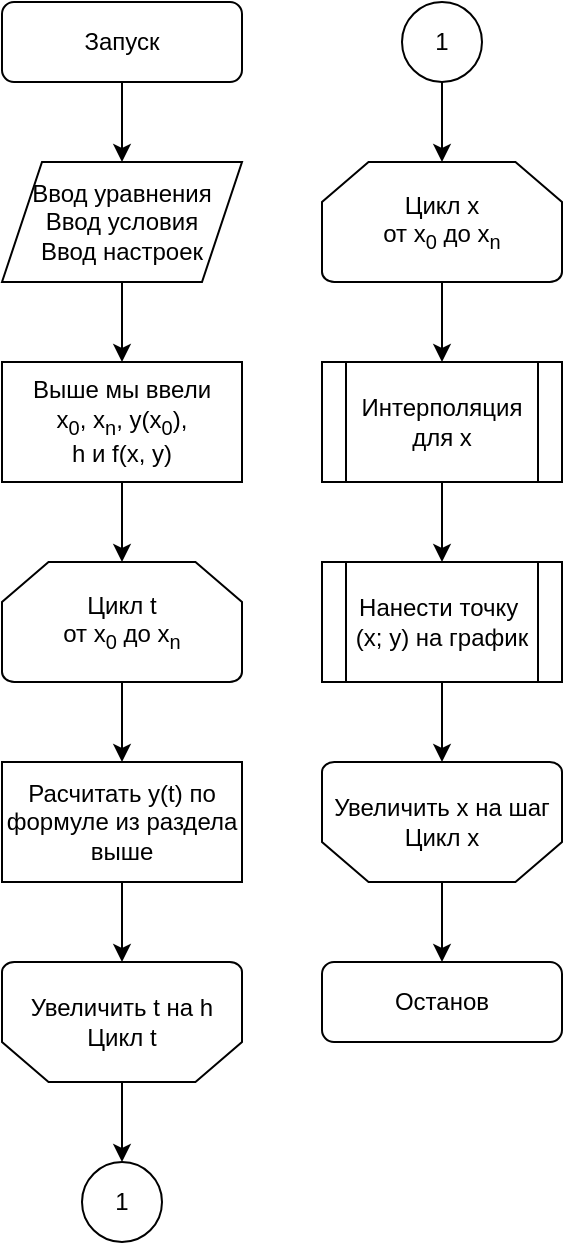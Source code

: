 <mxfile version="18.0.1" type="device"><diagram id="C5RBs43oDa-KdzZeNtuy" name="Page-1"><mxGraphModel dx="981" dy="597" grid="1" gridSize="5" guides="1" tooltips="1" connect="1" arrows="1" fold="1" page="1" pageScale="1" pageWidth="827" pageHeight="1169" math="0" shadow="0"><root><mxCell id="WIyWlLk6GJQsqaUBKTNV-0"/><mxCell id="WIyWlLk6GJQsqaUBKTNV-1" parent="WIyWlLk6GJQsqaUBKTNV-0"/><mxCell id="AgBC7yiVdbueMDh2-_aj-2" value="" style="edgeStyle=orthogonalEdgeStyle;rounded=0;orthogonalLoop=1;jettySize=auto;html=1;" edge="1" parent="WIyWlLk6GJQsqaUBKTNV-1" source="AgBC7yiVdbueMDh2-_aj-0" target="AgBC7yiVdbueMDh2-_aj-1"><mxGeometry relative="1" as="geometry"/></mxCell><mxCell id="AgBC7yiVdbueMDh2-_aj-0" value="Запуск" style="rounded=1;whiteSpace=wrap;html=1;" vertex="1" parent="WIyWlLk6GJQsqaUBKTNV-1"><mxGeometry x="20" y="20" width="120" height="40" as="geometry"/></mxCell><mxCell id="AgBC7yiVdbueMDh2-_aj-4" value="" style="edgeStyle=orthogonalEdgeStyle;rounded=0;orthogonalLoop=1;jettySize=auto;html=1;" edge="1" parent="WIyWlLk6GJQsqaUBKTNV-1" source="AgBC7yiVdbueMDh2-_aj-1" target="AgBC7yiVdbueMDh2-_aj-3"><mxGeometry relative="1" as="geometry"/></mxCell><mxCell id="AgBC7yiVdbueMDh2-_aj-1" value="Ввод уравнения&lt;br&gt;Ввод условия&lt;br&gt;Ввод настроек" style="shape=parallelogram;perimeter=parallelogramPerimeter;whiteSpace=wrap;html=1;fixedSize=1;" vertex="1" parent="WIyWlLk6GJQsqaUBKTNV-1"><mxGeometry x="20" y="100" width="120" height="60" as="geometry"/></mxCell><mxCell id="AgBC7yiVdbueMDh2-_aj-6" value="" style="edgeStyle=orthogonalEdgeStyle;rounded=0;orthogonalLoop=1;jettySize=auto;html=1;" edge="1" parent="WIyWlLk6GJQsqaUBKTNV-1" source="AgBC7yiVdbueMDh2-_aj-3" target="AgBC7yiVdbueMDh2-_aj-5"><mxGeometry relative="1" as="geometry"/></mxCell><mxCell id="AgBC7yiVdbueMDh2-_aj-3" value="Выше мы ввели &lt;br&gt;x&lt;sub&gt;0&lt;/sub&gt;, x&lt;sub&gt;n&lt;/sub&gt;, y(x&lt;sub&gt;0&lt;/sub&gt;),&lt;br&gt;h и f(x, y)" style="rounded=0;whiteSpace=wrap;html=1;" vertex="1" parent="WIyWlLk6GJQsqaUBKTNV-1"><mxGeometry x="20" y="200" width="120" height="60" as="geometry"/></mxCell><mxCell id="AgBC7yiVdbueMDh2-_aj-9" value="" style="edgeStyle=orthogonalEdgeStyle;rounded=0;orthogonalLoop=1;jettySize=auto;html=1;" edge="1" parent="WIyWlLk6GJQsqaUBKTNV-1" source="AgBC7yiVdbueMDh2-_aj-5" target="AgBC7yiVdbueMDh2-_aj-8"><mxGeometry relative="1" as="geometry"/></mxCell><mxCell id="AgBC7yiVdbueMDh2-_aj-5" value="Цикл t&lt;br&gt;от x&lt;sub&gt;0&lt;/sub&gt;&amp;nbsp;до x&lt;sub&gt;n&lt;/sub&gt;" style="strokeWidth=1;html=1;shape=mxgraph.flowchart.loop_limit;whiteSpace=wrap;" vertex="1" parent="WIyWlLk6GJQsqaUBKTNV-1"><mxGeometry x="20" y="300" width="120" height="60" as="geometry"/></mxCell><mxCell id="AgBC7yiVdbueMDh2-_aj-12" value="" style="edgeStyle=orthogonalEdgeStyle;rounded=0;orthogonalLoop=1;jettySize=auto;html=1;entryX=0.5;entryY=0;entryDx=0;entryDy=0;" edge="1" parent="WIyWlLk6GJQsqaUBKTNV-1" source="AgBC7yiVdbueMDh2-_aj-7" target="AgBC7yiVdbueMDh2-_aj-13"><mxGeometry relative="1" as="geometry"><mxPoint x="80" y="605" as="targetPoint"/></mxGeometry></mxCell><mxCell id="AgBC7yiVdbueMDh2-_aj-7" value="Увеличить t на h&lt;br&gt;Цикл t" style="strokeWidth=1;html=1;shape=mxgraph.flowchart.loop_limit;whiteSpace=wrap;direction=west;" vertex="1" parent="WIyWlLk6GJQsqaUBKTNV-1"><mxGeometry x="20" y="500" width="120" height="60" as="geometry"/></mxCell><mxCell id="AgBC7yiVdbueMDh2-_aj-10" value="" style="edgeStyle=orthogonalEdgeStyle;rounded=0;orthogonalLoop=1;jettySize=auto;html=1;" edge="1" parent="WIyWlLk6GJQsqaUBKTNV-1" source="AgBC7yiVdbueMDh2-_aj-8" target="AgBC7yiVdbueMDh2-_aj-7"><mxGeometry relative="1" as="geometry"/></mxCell><mxCell id="AgBC7yiVdbueMDh2-_aj-8" value="Расчитать y(t) по формуле из раздела выше" style="rounded=0;whiteSpace=wrap;html=1;strokeWidth=1;" vertex="1" parent="WIyWlLk6GJQsqaUBKTNV-1"><mxGeometry x="20" y="400" width="120" height="60" as="geometry"/></mxCell><mxCell id="AgBC7yiVdbueMDh2-_aj-13" value="1" style="ellipse;whiteSpace=wrap;html=1;aspect=fixed;strokeWidth=1;" vertex="1" parent="WIyWlLk6GJQsqaUBKTNV-1"><mxGeometry x="60" y="600" width="40" height="40" as="geometry"/></mxCell><mxCell id="AgBC7yiVdbueMDh2-_aj-14" value="Останов" style="rounded=1;whiteSpace=wrap;html=1;" vertex="1" parent="WIyWlLk6GJQsqaUBKTNV-1"><mxGeometry x="180" y="500" width="120" height="40" as="geometry"/></mxCell><mxCell id="AgBC7yiVdbueMDh2-_aj-17" value="" style="edgeStyle=orthogonalEdgeStyle;rounded=0;orthogonalLoop=1;jettySize=auto;html=1;" edge="1" parent="WIyWlLk6GJQsqaUBKTNV-1" source="AgBC7yiVdbueMDh2-_aj-15" target="AgBC7yiVdbueMDh2-_aj-16"><mxGeometry relative="1" as="geometry"/></mxCell><mxCell id="AgBC7yiVdbueMDh2-_aj-15" value="1" style="ellipse;whiteSpace=wrap;html=1;aspect=fixed;strokeWidth=1;" vertex="1" parent="WIyWlLk6GJQsqaUBKTNV-1"><mxGeometry x="220" y="20" width="40" height="40" as="geometry"/></mxCell><mxCell id="AgBC7yiVdbueMDh2-_aj-20" value="" style="edgeStyle=orthogonalEdgeStyle;rounded=0;orthogonalLoop=1;jettySize=auto;html=1;" edge="1" parent="WIyWlLk6GJQsqaUBKTNV-1" source="AgBC7yiVdbueMDh2-_aj-16" target="AgBC7yiVdbueMDh2-_aj-19"><mxGeometry relative="1" as="geometry"/></mxCell><mxCell id="AgBC7yiVdbueMDh2-_aj-16" value="Цикл x&lt;br&gt;от x&lt;sub&gt;0&lt;/sub&gt;&amp;nbsp;до x&lt;sub&gt;n&lt;/sub&gt;" style="strokeWidth=1;html=1;shape=mxgraph.flowchart.loop_limit;whiteSpace=wrap;" vertex="1" parent="WIyWlLk6GJQsqaUBKTNV-1"><mxGeometry x="180" y="100" width="120" height="60" as="geometry"/></mxCell><mxCell id="AgBC7yiVdbueMDh2-_aj-25" value="" style="edgeStyle=orthogonalEdgeStyle;rounded=0;orthogonalLoop=1;jettySize=auto;html=1;" edge="1" parent="WIyWlLk6GJQsqaUBKTNV-1" source="AgBC7yiVdbueMDh2-_aj-18" target="AgBC7yiVdbueMDh2-_aj-14"><mxGeometry relative="1" as="geometry"/></mxCell><mxCell id="AgBC7yiVdbueMDh2-_aj-18" value="Увеличить x на шаг&lt;br&gt;Цикл x" style="strokeWidth=1;html=1;shape=mxgraph.flowchart.loop_limit;whiteSpace=wrap;direction=west;" vertex="1" parent="WIyWlLk6GJQsqaUBKTNV-1"><mxGeometry x="180" y="400" width="120" height="60" as="geometry"/></mxCell><mxCell id="AgBC7yiVdbueMDh2-_aj-22" value="" style="edgeStyle=orthogonalEdgeStyle;rounded=0;orthogonalLoop=1;jettySize=auto;html=1;" edge="1" parent="WIyWlLk6GJQsqaUBKTNV-1" source="AgBC7yiVdbueMDh2-_aj-19" target="AgBC7yiVdbueMDh2-_aj-21"><mxGeometry relative="1" as="geometry"/></mxCell><mxCell id="AgBC7yiVdbueMDh2-_aj-19" value="Интерполяция для x" style="shape=process;whiteSpace=wrap;html=1;backgroundOutline=1;strokeWidth=1;" vertex="1" parent="WIyWlLk6GJQsqaUBKTNV-1"><mxGeometry x="180" y="200" width="120" height="60" as="geometry"/></mxCell><mxCell id="AgBC7yiVdbueMDh2-_aj-24" value="" style="edgeStyle=orthogonalEdgeStyle;rounded=0;orthogonalLoop=1;jettySize=auto;html=1;" edge="1" parent="WIyWlLk6GJQsqaUBKTNV-1" source="AgBC7yiVdbueMDh2-_aj-21" target="AgBC7yiVdbueMDh2-_aj-18"><mxGeometry relative="1" as="geometry"/></mxCell><mxCell id="AgBC7yiVdbueMDh2-_aj-21" value="Нанести точку&amp;nbsp;&lt;br&gt;(x; y) на график" style="shape=process;whiteSpace=wrap;html=1;backgroundOutline=1;strokeWidth=1;" vertex="1" parent="WIyWlLk6GJQsqaUBKTNV-1"><mxGeometry x="180" y="300" width="120" height="60" as="geometry"/></mxCell></root></mxGraphModel></diagram></mxfile>
